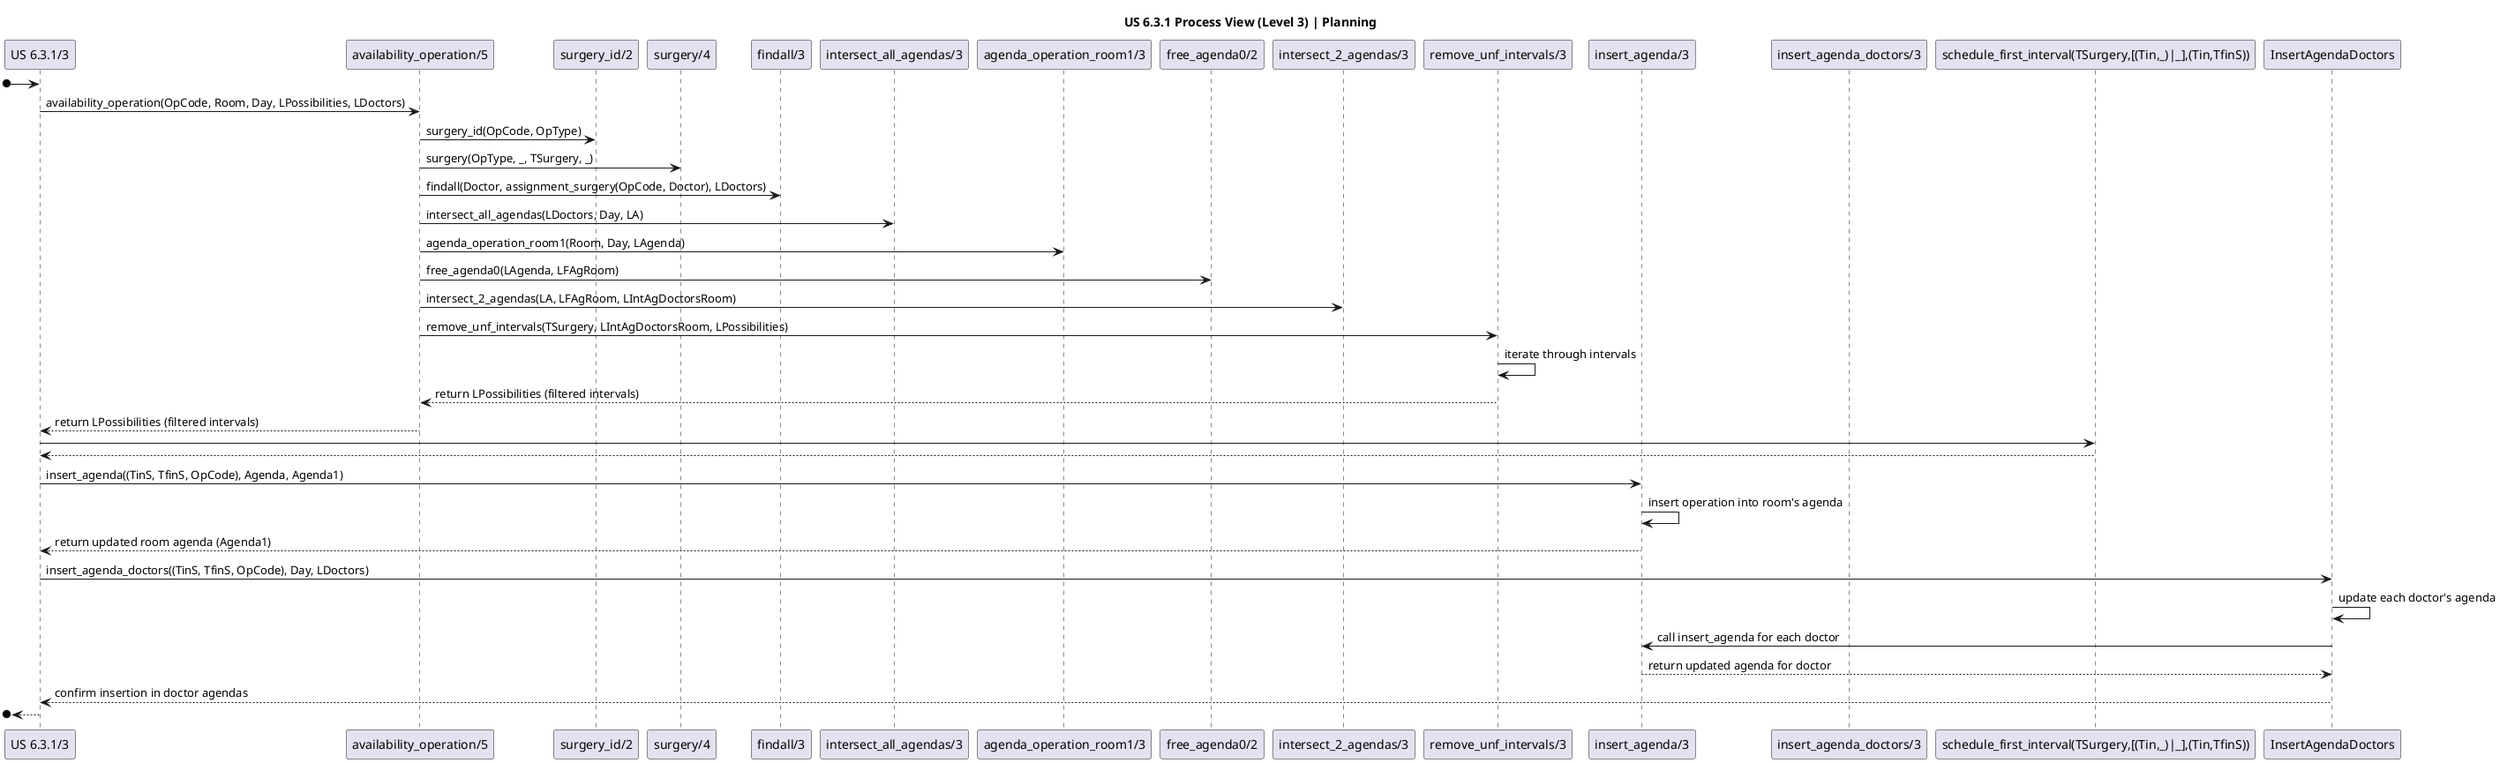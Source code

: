 @startuml
title "US 6.3.1 Process View (Level 3) | Planning"

participant "US 6.3.1/3" as US
participant "availability_operation/5" as AvailabilityOp
participant "surgery_id/2" as SurgeryID
participant "surgery/4" as Surgery
participant "findall/3" as FindDoctors
participant "intersect_all_agendas/3" as IntersectAgendas
participant "agenda_operation_room1/3" as RoomAgenda
participant "free_agenda0/2" as FreeAgenda
participant "intersect_2_agendas/3" as IntersectAgendasRoom
participant "remove_unf_intervals/3" as RemoveUnf
participant "insert_agenda/3" as InsertAgenda
participant "insert_agenda_doctors/3" as I6nsertAgendaDoctors

[o-> US
US -> AvailabilityOp: availability_operation(OpCode, Room, Day, LPossibilities, LDoctors)
AvailabilityOp -> SurgeryID: surgery_id(OpCode, OpType)
AvailabilityOp -> Surgery: surgery(OpType, _, TSurgery, _)
AvailabilityOp -> FindDoctors: findall(Doctor, assignment_surgery(OpCode, Doctor), LDoctors)
AvailabilityOp -> IntersectAgendas: intersect_all_agendas(LDoctors, Day, LA)
AvailabilityOp -> RoomAgenda: agenda_operation_room1(Room, Day, LAgenda)
AvailabilityOp -> FreeAgenda: free_agenda0(LAgenda, LFAgRoom)
AvailabilityOp -> IntersectAgendasRoom: intersect_2_agendas(LA, LFAgRoom, LIntAgDoctorsRoom)

AvailabilityOp -> RemoveUnf: remove_unf_intervals(TSurgery, LIntAgDoctorsRoom, LPossibilities)

RemoveUnf -> RemoveUnf: iterate through intervals
RemoveUnf --> AvailabilityOp: return LPossibilities (filtered intervals)
AvailabilityOp --> US : return LPossibilities (filtered intervals)

US -> "schedule_first_interval(TSurgery,[(Tin,_)|_],(Tin,TfinS))"
US <-- "schedule_first_interval(TSurgery,[(Tin,_)|_],(Tin,TfinS))"

US -> InsertAgenda: insert_agenda((TinS, TfinS, OpCode), Agenda, Agenda1)

InsertAgenda -> InsertAgenda: insert operation into room's agenda
InsertAgenda --> US: return updated room agenda (Agenda1)

US -> InsertAgendaDoctors: insert_agenda_doctors((TinS, TfinS, OpCode), Day, LDoctors)

InsertAgendaDoctors -> InsertAgendaDoctors: update each doctor's agenda
InsertAgendaDoctors -> InsertAgenda: call insert_agenda for each doctor
InsertAgenda --> InsertAgendaDoctors: return updated agenda for doctor
InsertAgendaDoctors --> US: confirm insertion in doctor agendas

[o<-- US:

@enduml
